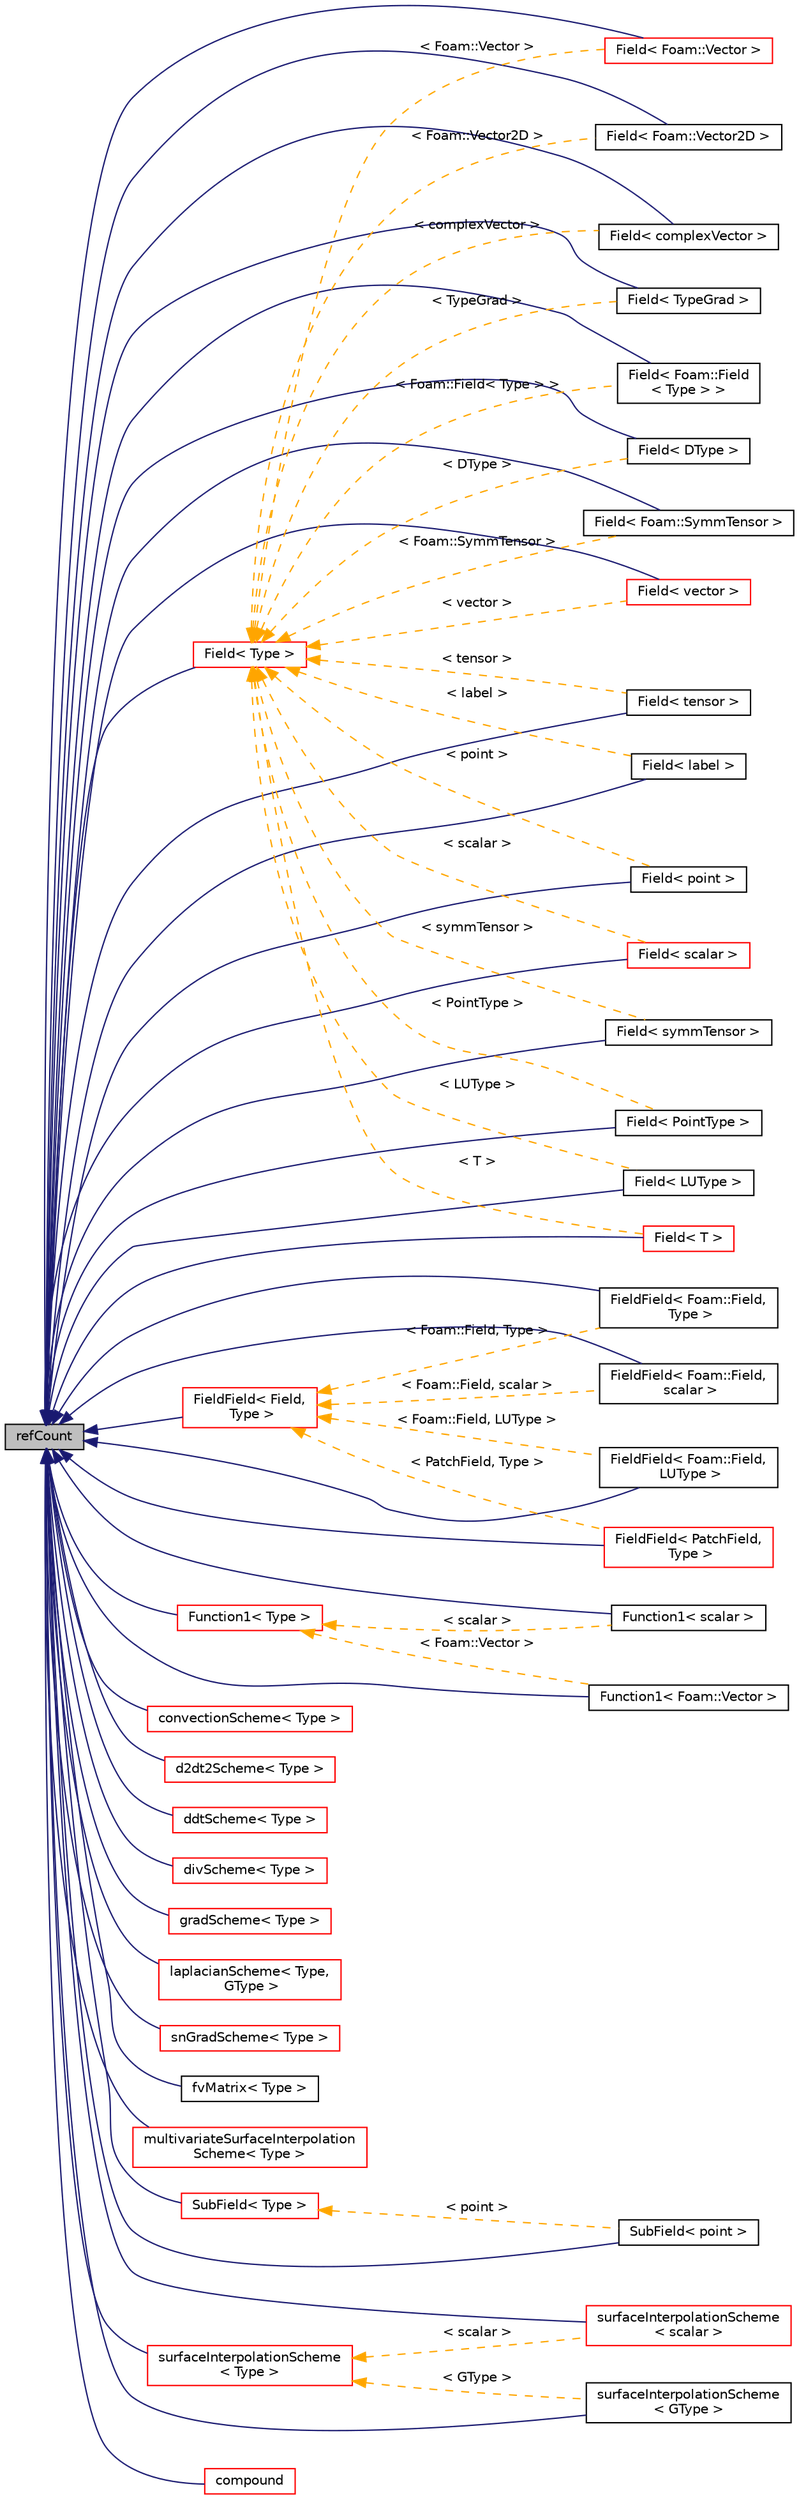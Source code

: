 digraph "refCount"
{
  bgcolor="transparent";
  edge [fontname="Helvetica",fontsize="10",labelfontname="Helvetica",labelfontsize="10"];
  node [fontname="Helvetica",fontsize="10",shape=record];
  rankdir="LR";
  Node1 [label="refCount",height=0.2,width=0.4,color="black", fillcolor="grey75", style="filled", fontcolor="black"];
  Node1 -> Node2 [dir="back",color="midnightblue",fontsize="10",style="solid",fontname="Helvetica"];
  Node2 [label="Field\< complexVector \>",height=0.2,width=0.4,color="black",URL="$a00765.html"];
  Node1 -> Node3 [dir="back",color="midnightblue",fontsize="10",style="solid",fontname="Helvetica"];
  Node3 [label="Field\< DType \>",height=0.2,width=0.4,color="black",URL="$a00765.html"];
  Node1 -> Node4 [dir="back",color="midnightblue",fontsize="10",style="solid",fontname="Helvetica"];
  Node4 [label="Field\< Foam::Field\l\< Type \> \>",height=0.2,width=0.4,color="black",URL="$a00765.html"];
  Node1 -> Node5 [dir="back",color="midnightblue",fontsize="10",style="solid",fontname="Helvetica"];
  Node5 [label="Field\< Foam::SymmTensor \>",height=0.2,width=0.4,color="black",URL="$a00765.html"];
  Node1 -> Node6 [dir="back",color="midnightblue",fontsize="10",style="solid",fontname="Helvetica"];
  Node6 [label="Field\< Foam::Vector \>",height=0.2,width=0.4,color="red",URL="$a00765.html"];
  Node1 -> Node7 [dir="back",color="midnightblue",fontsize="10",style="solid",fontname="Helvetica"];
  Node7 [label="Field\< Foam::Vector2D \>",height=0.2,width=0.4,color="black",URL="$a00765.html"];
  Node1 -> Node8 [dir="back",color="midnightblue",fontsize="10",style="solid",fontname="Helvetica"];
  Node8 [label="Field\< label \>",height=0.2,width=0.4,color="black",URL="$a00765.html"];
  Node1 -> Node9 [dir="back",color="midnightblue",fontsize="10",style="solid",fontname="Helvetica"];
  Node9 [label="Field\< LUType \>",height=0.2,width=0.4,color="black",URL="$a00765.html"];
  Node1 -> Node10 [dir="back",color="midnightblue",fontsize="10",style="solid",fontname="Helvetica"];
  Node10 [label="Field\< point \>",height=0.2,width=0.4,color="black",URL="$a00765.html"];
  Node1 -> Node11 [dir="back",color="midnightblue",fontsize="10",style="solid",fontname="Helvetica"];
  Node11 [label="Field\< PointType \>",height=0.2,width=0.4,color="black",URL="$a00765.html"];
  Node1 -> Node12 [dir="back",color="midnightblue",fontsize="10",style="solid",fontname="Helvetica"];
  Node12 [label="Field\< scalar \>",height=0.2,width=0.4,color="red",URL="$a00765.html"];
  Node1 -> Node13 [dir="back",color="midnightblue",fontsize="10",style="solid",fontname="Helvetica"];
  Node13 [label="Field\< symmTensor \>",height=0.2,width=0.4,color="black",URL="$a00765.html"];
  Node1 -> Node14 [dir="back",color="midnightblue",fontsize="10",style="solid",fontname="Helvetica"];
  Node14 [label="Field\< T \>",height=0.2,width=0.4,color="red",URL="$a00765.html"];
  Node1 -> Node15 [dir="back",color="midnightblue",fontsize="10",style="solid",fontname="Helvetica"];
  Node15 [label="Field\< tensor \>",height=0.2,width=0.4,color="black",URL="$a00765.html"];
  Node1 -> Node16 [dir="back",color="midnightblue",fontsize="10",style="solid",fontname="Helvetica"];
  Node16 [label="Field\< TypeGrad \>",height=0.2,width=0.4,color="black",URL="$a00765.html"];
  Node1 -> Node17 [dir="back",color="midnightblue",fontsize="10",style="solid",fontname="Helvetica"];
  Node17 [label="Field\< vector \>",height=0.2,width=0.4,color="red",URL="$a00765.html"];
  Node1 -> Node18 [dir="back",color="midnightblue",fontsize="10",style="solid",fontname="Helvetica"];
  Node18 [label="FieldField\< Foam::Field,\l LUType \>",height=0.2,width=0.4,color="black",URL="$a00772.html"];
  Node1 -> Node19 [dir="back",color="midnightblue",fontsize="10",style="solid",fontname="Helvetica"];
  Node19 [label="FieldField\< Foam::Field,\l scalar \>",height=0.2,width=0.4,color="black",URL="$a00772.html"];
  Node1 -> Node20 [dir="back",color="midnightblue",fontsize="10",style="solid",fontname="Helvetica"];
  Node20 [label="FieldField\< Foam::Field,\l Type \>",height=0.2,width=0.4,color="black",URL="$a00772.html"];
  Node1 -> Node21 [dir="back",color="midnightblue",fontsize="10",style="solid",fontname="Helvetica"];
  Node21 [label="FieldField\< PatchField,\l Type \>",height=0.2,width=0.4,color="red",URL="$a00772.html"];
  Node1 -> Node22 [dir="back",color="midnightblue",fontsize="10",style="solid",fontname="Helvetica"];
  Node22 [label="Field\< Type \>",height=0.2,width=0.4,color="red",URL="$a00765.html",tooltip="Pre-declare SubField and related Field type. "];
  Node22 -> Node5 [dir="back",color="orange",fontsize="10",style="dashed",label=" \< Foam::SymmTensor \>" ,fontname="Helvetica"];
  Node22 -> Node15 [dir="back",color="orange",fontsize="10",style="dashed",label=" \< tensor \>" ,fontname="Helvetica"];
  Node22 -> Node13 [dir="back",color="orange",fontsize="10",style="dashed",label=" \< symmTensor \>" ,fontname="Helvetica"];
  Node22 -> Node12 [dir="back",color="orange",fontsize="10",style="dashed",label=" \< scalar \>" ,fontname="Helvetica"];
  Node22 -> Node8 [dir="back",color="orange",fontsize="10",style="dashed",label=" \< label \>" ,fontname="Helvetica"];
  Node22 -> Node17 [dir="back",color="orange",fontsize="10",style="dashed",label=" \< vector \>" ,fontname="Helvetica"];
  Node22 -> Node2 [dir="back",color="orange",fontsize="10",style="dashed",label=" \< complexVector \>" ,fontname="Helvetica"];
  Node22 -> Node14 [dir="back",color="orange",fontsize="10",style="dashed",label=" \< T \>" ,fontname="Helvetica"];
  Node22 -> Node9 [dir="back",color="orange",fontsize="10",style="dashed",label=" \< LUType \>" ,fontname="Helvetica"];
  Node22 -> Node3 [dir="back",color="orange",fontsize="10",style="dashed",label=" \< DType \>" ,fontname="Helvetica"];
  Node22 -> Node4 [dir="back",color="orange",fontsize="10",style="dashed",label=" \< Foam::Field\< Type \> \>" ,fontname="Helvetica"];
  Node22 -> Node16 [dir="back",color="orange",fontsize="10",style="dashed",label=" \< TypeGrad \>" ,fontname="Helvetica"];
  Node22 -> Node6 [dir="back",color="orange",fontsize="10",style="dashed",label=" \< Foam::Vector \>" ,fontname="Helvetica"];
  Node22 -> Node10 [dir="back",color="orange",fontsize="10",style="dashed",label=" \< point \>" ,fontname="Helvetica"];
  Node22 -> Node11 [dir="back",color="orange",fontsize="10",style="dashed",label=" \< PointType \>" ,fontname="Helvetica"];
  Node22 -> Node7 [dir="back",color="orange",fontsize="10",style="dashed",label=" \< Foam::Vector2D \>" ,fontname="Helvetica"];
  Node1 -> Node23 [dir="back",color="midnightblue",fontsize="10",style="solid",fontname="Helvetica"];
  Node23 [label="FieldField\< Field,\l Type \>",height=0.2,width=0.4,color="red",URL="$a00772.html",tooltip="Generic field type. "];
  Node23 -> Node19 [dir="back",color="orange",fontsize="10",style="dashed",label=" \< Foam::Field, scalar \>" ,fontname="Helvetica"];
  Node23 -> Node20 [dir="back",color="orange",fontsize="10",style="dashed",label=" \< Foam::Field, Type \>" ,fontname="Helvetica"];
  Node23 -> Node21 [dir="back",color="orange",fontsize="10",style="dashed",label=" \< PatchField, Type \>" ,fontname="Helvetica"];
  Node23 -> Node18 [dir="back",color="orange",fontsize="10",style="dashed",label=" \< Foam::Field, LUType \>" ,fontname="Helvetica"];
  Node1 -> Node24 [dir="back",color="midnightblue",fontsize="10",style="solid",fontname="Helvetica"];
  Node24 [label="Function1\< Type \>",height=0.2,width=0.4,color="red",URL="$a00877.html",tooltip="Top level data entry class for use in dictionaries. Provides a mechanism to specify a variable as a c..."];
  Node24 -> Node25 [dir="back",color="orange",fontsize="10",style="dashed",label=" \< scalar \>" ,fontname="Helvetica"];
  Node25 [label="Function1\< scalar \>",height=0.2,width=0.4,color="black",URL="$a00877.html"];
  Node24 -> Node26 [dir="back",color="orange",fontsize="10",style="dashed",label=" \< Foam::Vector \>" ,fontname="Helvetica"];
  Node26 [label="Function1\< Foam::Vector \>",height=0.2,width=0.4,color="black",URL="$a00877.html"];
  Node1 -> Node27 [dir="back",color="midnightblue",fontsize="10",style="solid",fontname="Helvetica"];
  Node27 [label="convectionScheme\< Type \>",height=0.2,width=0.4,color="red",URL="$a00406.html",tooltip="Abstract base class for convection schemes. "];
  Node1 -> Node28 [dir="back",color="midnightblue",fontsize="10",style="solid",fontname="Helvetica"];
  Node28 [label="d2dt2Scheme\< Type \>",height=0.2,width=0.4,color="red",URL="$a00504.html",tooltip="Abstract base class for d2dt2 schemes. "];
  Node1 -> Node29 [dir="back",color="midnightblue",fontsize="10",style="solid",fontname="Helvetica"];
  Node29 [label="ddtScheme\< Type \>",height=0.2,width=0.4,color="red",URL="$a00510.html",tooltip="Abstract base class for ddt schemes. "];
  Node1 -> Node30 [dir="back",color="midnightblue",fontsize="10",style="solid",fontname="Helvetica"];
  Node30 [label="divScheme\< Type \>",height=0.2,width=0.4,color="red",URL="$a00576.html",tooltip="Abstract base class for div schemes. "];
  Node1 -> Node31 [dir="back",color="midnightblue",fontsize="10",style="solid",fontname="Helvetica"];
  Node31 [label="gradScheme\< Type \>",height=0.2,width=0.4,color="red",URL="$a00956.html",tooltip="Abstract base class for gradient schemes. "];
  Node1 -> Node32 [dir="back",color="midnightblue",fontsize="10",style="solid",fontname="Helvetica"];
  Node32 [label="laplacianScheme\< Type,\l GType \>",height=0.2,width=0.4,color="red",URL="$a01295.html",tooltip="Abstract base class for laplacian schemes. "];
  Node1 -> Node33 [dir="back",color="midnightblue",fontsize="10",style="solid",fontname="Helvetica"];
  Node33 [label="snGradScheme\< Type \>",height=0.2,width=0.4,color="red",URL="$a02429.html",tooltip="Abstract base class for snGrad schemes. "];
  Node1 -> Node34 [dir="back",color="midnightblue",fontsize="10",style="solid",fontname="Helvetica"];
  Node34 [label="fvMatrix\< Type \>",height=0.2,width=0.4,color="black",URL="$a00888.html",tooltip="A special matrix type and solver, designed for finite volume solutions of scalar equations. Face addressing is used to make all matrix assembly and solution loops vectorise. "];
  Node1 -> Node35 [dir="back",color="midnightblue",fontsize="10",style="solid",fontname="Helvetica"];
  Node35 [label="multivariateSurfaceInterpolation\lScheme\< Type \>",height=0.2,width=0.4,color="red",URL="$a01598.html",tooltip="Abstract base class for multi-variate surface interpolation schemes. "];
  Node1 -> Node36 [dir="back",color="midnightblue",fontsize="10",style="solid",fontname="Helvetica"];
  Node36 [label="SubField\< Type \>",height=0.2,width=0.4,color="red",URL="$a02538.html",tooltip="Pre-declare related SubField type. "];
  Node36 -> Node37 [dir="back",color="orange",fontsize="10",style="dashed",label=" \< point \>" ,fontname="Helvetica"];
  Node37 [label="SubField\< point \>",height=0.2,width=0.4,color="black",URL="$a02538.html"];
  Node1 -> Node38 [dir="back",color="midnightblue",fontsize="10",style="solid",fontname="Helvetica"];
  Node38 [label="surfaceInterpolationScheme\l\< Type \>",height=0.2,width=0.4,color="red",URL="$a02558.html",tooltip="Abstract base class for surface interpolation schemes. "];
  Node38 -> Node39 [dir="back",color="orange",fontsize="10",style="dashed",label=" \< scalar \>" ,fontname="Helvetica"];
  Node39 [label="surfaceInterpolationScheme\l\< scalar \>",height=0.2,width=0.4,color="red",URL="$a02558.html"];
  Node38 -> Node40 [dir="back",color="orange",fontsize="10",style="dashed",label=" \< GType \>" ,fontname="Helvetica"];
  Node40 [label="surfaceInterpolationScheme\l\< GType \>",height=0.2,width=0.4,color="black",URL="$a02558.html"];
  Node1 -> Node41 [dir="back",color="midnightblue",fontsize="10",style="solid",fontname="Helvetica"];
  Node41 [label="compound",height=0.2,width=0.4,color="red",URL="$a00335.html",tooltip="Abstract base class for complex tokens. "];
  Node1 -> Node26 [dir="back",color="midnightblue",fontsize="10",style="solid",fontname="Helvetica"];
  Node1 -> Node25 [dir="back",color="midnightblue",fontsize="10",style="solid",fontname="Helvetica"];
  Node1 -> Node37 [dir="back",color="midnightblue",fontsize="10",style="solid",fontname="Helvetica"];
  Node1 -> Node40 [dir="back",color="midnightblue",fontsize="10",style="solid",fontname="Helvetica"];
  Node1 -> Node39 [dir="back",color="midnightblue",fontsize="10",style="solid",fontname="Helvetica"];
}
